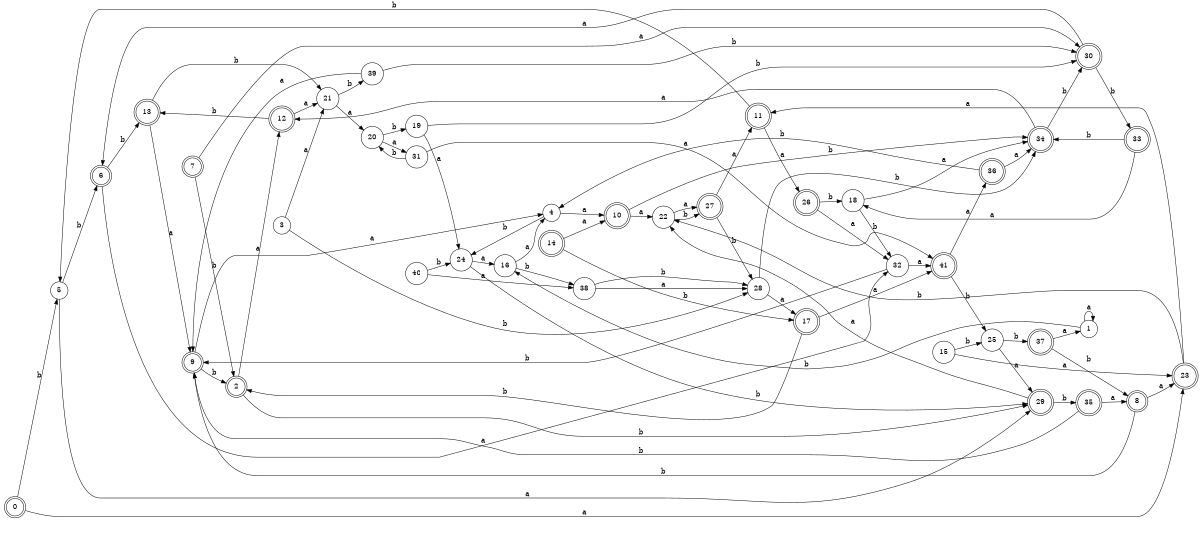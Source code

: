 digraph n34_2 {
__start0 [label="" shape="none"];

rankdir=LR;
size="8,5";

s0 [style="rounded,filled", color="black", fillcolor="white" shape="doublecircle", label="0"];
s1 [style="filled", color="black", fillcolor="white" shape="circle", label="1"];
s2 [style="rounded,filled", color="black", fillcolor="white" shape="doublecircle", label="2"];
s3 [style="filled", color="black", fillcolor="white" shape="circle", label="3"];
s4 [style="filled", color="black", fillcolor="white" shape="circle", label="4"];
s5 [style="filled", color="black", fillcolor="white" shape="circle", label="5"];
s6 [style="rounded,filled", color="black", fillcolor="white" shape="doublecircle", label="6"];
s7 [style="rounded,filled", color="black", fillcolor="white" shape="doublecircle", label="7"];
s8 [style="rounded,filled", color="black", fillcolor="white" shape="doublecircle", label="8"];
s9 [style="rounded,filled", color="black", fillcolor="white" shape="doublecircle", label="9"];
s10 [style="rounded,filled", color="black", fillcolor="white" shape="doublecircle", label="10"];
s11 [style="rounded,filled", color="black", fillcolor="white" shape="doublecircle", label="11"];
s12 [style="rounded,filled", color="black", fillcolor="white" shape="doublecircle", label="12"];
s13 [style="rounded,filled", color="black", fillcolor="white" shape="doublecircle", label="13"];
s14 [style="rounded,filled", color="black", fillcolor="white" shape="doublecircle", label="14"];
s15 [style="filled", color="black", fillcolor="white" shape="circle", label="15"];
s16 [style="filled", color="black", fillcolor="white" shape="circle", label="16"];
s17 [style="rounded,filled", color="black", fillcolor="white" shape="doublecircle", label="17"];
s18 [style="filled", color="black", fillcolor="white" shape="circle", label="18"];
s19 [style="filled", color="black", fillcolor="white" shape="circle", label="19"];
s20 [style="filled", color="black", fillcolor="white" shape="circle", label="20"];
s21 [style="filled", color="black", fillcolor="white" shape="circle", label="21"];
s22 [style="filled", color="black", fillcolor="white" shape="circle", label="22"];
s23 [style="rounded,filled", color="black", fillcolor="white" shape="doublecircle", label="23"];
s24 [style="filled", color="black", fillcolor="white" shape="circle", label="24"];
s25 [style="filled", color="black", fillcolor="white" shape="circle", label="25"];
s26 [style="rounded,filled", color="black", fillcolor="white" shape="doublecircle", label="26"];
s27 [style="rounded,filled", color="black", fillcolor="white" shape="doublecircle", label="27"];
s28 [style="filled", color="black", fillcolor="white" shape="circle", label="28"];
s29 [style="rounded,filled", color="black", fillcolor="white" shape="doublecircle", label="29"];
s30 [style="rounded,filled", color="black", fillcolor="white" shape="doublecircle", label="30"];
s31 [style="filled", color="black", fillcolor="white" shape="circle", label="31"];
s32 [style="filled", color="black", fillcolor="white" shape="circle", label="32"];
s33 [style="rounded,filled", color="black", fillcolor="white" shape="doublecircle", label="33"];
s34 [style="rounded,filled", color="black", fillcolor="white" shape="doublecircle", label="34"];
s35 [style="rounded,filled", color="black", fillcolor="white" shape="doublecircle", label="35"];
s36 [style="rounded,filled", color="black", fillcolor="white" shape="doublecircle", label="36"];
s37 [style="rounded,filled", color="black", fillcolor="white" shape="doublecircle", label="37"];
s38 [style="filled", color="black", fillcolor="white" shape="circle", label="38"];
s39 [style="filled", color="black", fillcolor="white" shape="circle", label="39"];
s40 [style="filled", color="black", fillcolor="white" shape="circle", label="40"];
s41 [style="rounded,filled", color="black", fillcolor="white" shape="doublecircle", label="41"];
s0 -> s23 [label="a"];
s0 -> s5 [label="b"];
s1 -> s1 [label="a"];
s1 -> s16 [label="b"];
s2 -> s12 [label="a"];
s2 -> s29 [label="b"];
s3 -> s21 [label="a"];
s3 -> s28 [label="b"];
s4 -> s10 [label="a"];
s4 -> s24 [label="b"];
s5 -> s29 [label="a"];
s5 -> s6 [label="b"];
s6 -> s32 [label="a"];
s6 -> s13 [label="b"];
s7 -> s30 [label="a"];
s7 -> s2 [label="b"];
s8 -> s23 [label="a"];
s8 -> s9 [label="b"];
s9 -> s4 [label="a"];
s9 -> s2 [label="b"];
s10 -> s22 [label="a"];
s10 -> s34 [label="b"];
s11 -> s26 [label="a"];
s11 -> s5 [label="b"];
s12 -> s21 [label="a"];
s12 -> s13 [label="b"];
s13 -> s9 [label="a"];
s13 -> s21 [label="b"];
s14 -> s10 [label="a"];
s14 -> s17 [label="b"];
s15 -> s23 [label="a"];
s15 -> s25 [label="b"];
s16 -> s4 [label="a"];
s16 -> s38 [label="b"];
s17 -> s41 [label="a"];
s17 -> s2 [label="b"];
s18 -> s34 [label="a"];
s18 -> s32 [label="b"];
s19 -> s24 [label="a"];
s19 -> s30 [label="b"];
s20 -> s31 [label="a"];
s20 -> s19 [label="b"];
s21 -> s20 [label="a"];
s21 -> s39 [label="b"];
s22 -> s27 [label="a"];
s22 -> s27 [label="b"];
s23 -> s11 [label="a"];
s23 -> s22 [label="b"];
s24 -> s16 [label="a"];
s24 -> s29 [label="b"];
s25 -> s29 [label="a"];
s25 -> s37 [label="b"];
s26 -> s32 [label="a"];
s26 -> s18 [label="b"];
s27 -> s11 [label="a"];
s27 -> s28 [label="b"];
s28 -> s17 [label="a"];
s28 -> s34 [label="b"];
s29 -> s22 [label="a"];
s29 -> s35 [label="b"];
s30 -> s6 [label="a"];
s30 -> s33 [label="b"];
s31 -> s41 [label="a"];
s31 -> s20 [label="b"];
s32 -> s41 [label="a"];
s32 -> s9 [label="b"];
s33 -> s18 [label="a"];
s33 -> s34 [label="b"];
s34 -> s12 [label="a"];
s34 -> s30 [label="b"];
s35 -> s8 [label="a"];
s35 -> s9 [label="b"];
s36 -> s34 [label="a"];
s36 -> s4 [label="b"];
s37 -> s1 [label="a"];
s37 -> s8 [label="b"];
s38 -> s28 [label="a"];
s38 -> s28 [label="b"];
s39 -> s9 [label="a"];
s39 -> s30 [label="b"];
s40 -> s38 [label="a"];
s40 -> s24 [label="b"];
s41 -> s36 [label="a"];
s41 -> s25 [label="b"];

}